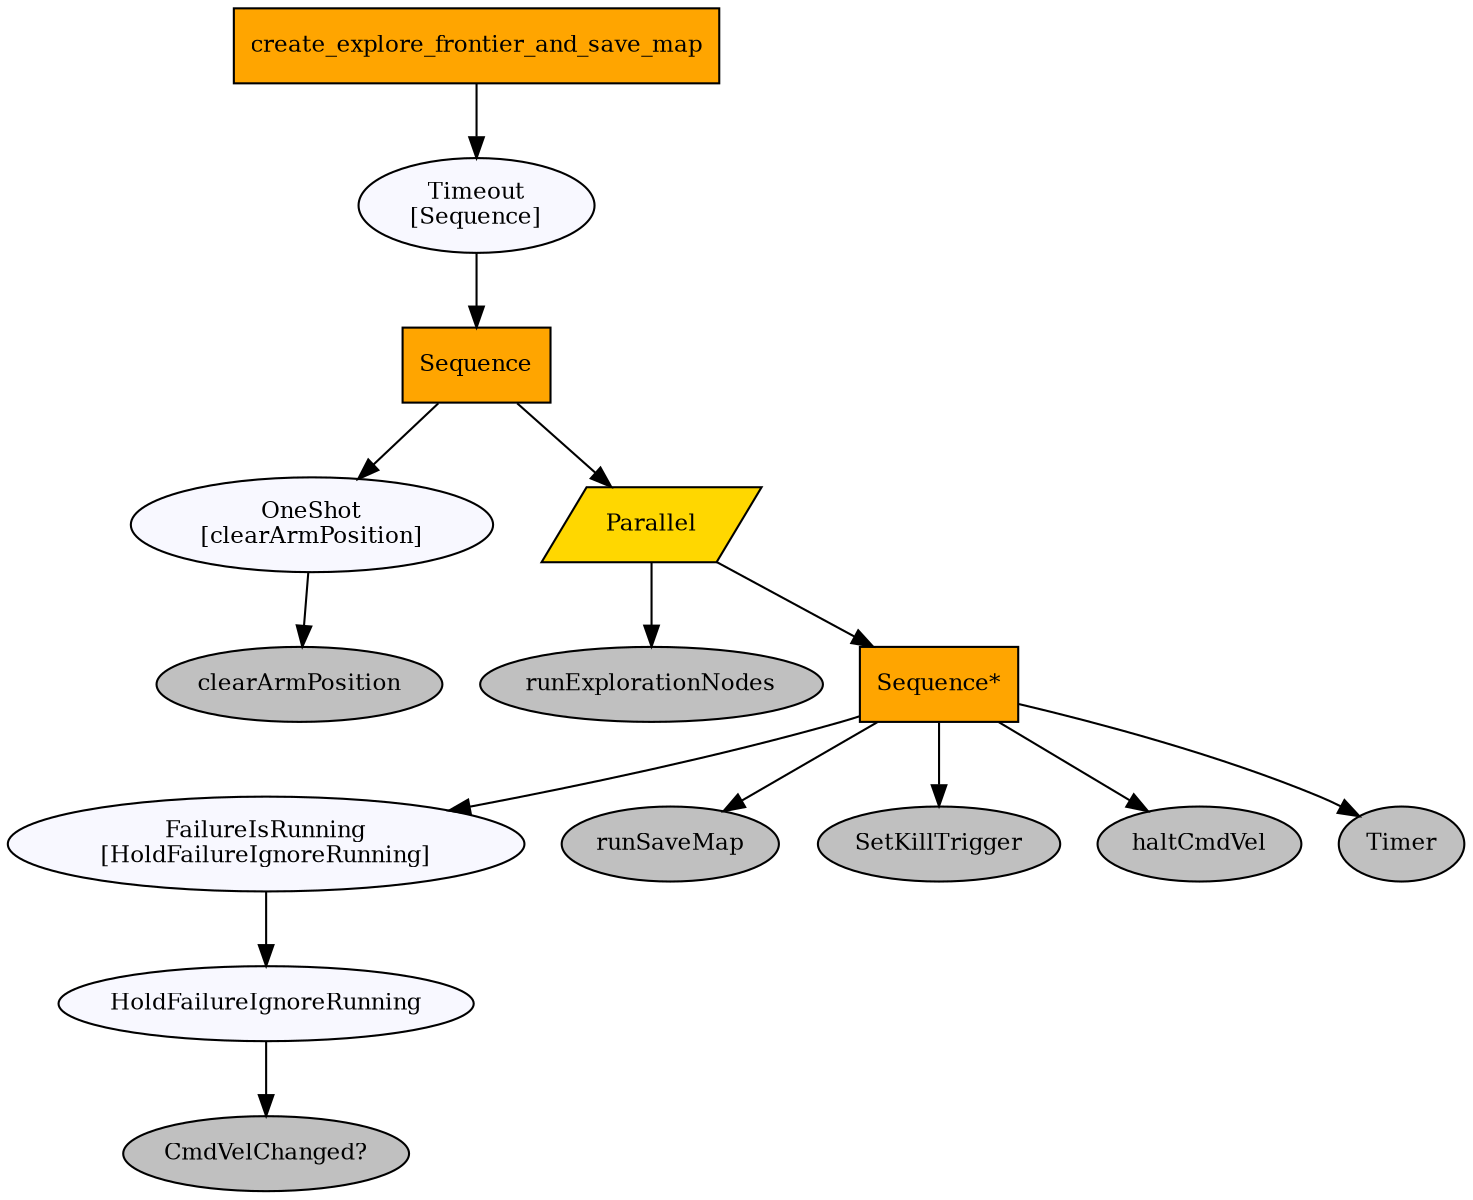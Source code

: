 digraph create_explore_frontier_and_save_map {
graph [fontname="times-roman"];
node [fontname="times-roman"];
edge [fontname="times-roman"];
create_explore_frontier_and_save_map [fillcolor=orange, fontcolor=black, fontsize=11, shape=box, style=filled];
"Timeout\n[Sequence]" [fillcolor=ghostwhite, fontcolor=black, fontsize=11, shape=ellipse, style=filled];
create_explore_frontier_and_save_map -> "Timeout\n[Sequence]";
Sequence [fillcolor=orange, fontcolor=black, fontsize=11, shape=box, style=filled];
"Timeout\n[Sequence]" -> Sequence;
"OneShot\n[clearArmPosition]" [fillcolor=ghostwhite, fontcolor=black, fontsize=11, shape=ellipse, style=filled];
Sequence -> "OneShot\n[clearArmPosition]";
clearArmPosition [fillcolor=gray, fontcolor=black, fontsize=11, shape=ellipse, style=filled];
"OneShot\n[clearArmPosition]" -> clearArmPosition;
Parallel [fillcolor=gold, fontcolor=black, fontsize=11, shape=parallelogram, style=filled];
Sequence -> Parallel;
runExplorationNodes [fillcolor=gray, fontcolor=black, fontsize=11, shape=ellipse, style=filled];
Parallel -> runExplorationNodes;
"Sequence*" [fillcolor=orange, fontcolor=black, fontsize=11, shape=box, style=filled];
Parallel -> "Sequence*";
"FailureIsRunning\n[HoldFailureIgnoreRunning]" [fillcolor=ghostwhite, fontcolor=black, fontsize=11, shape=ellipse, style=filled];
"Sequence*" -> "FailureIsRunning\n[HoldFailureIgnoreRunning]";
HoldFailureIgnoreRunning [fillcolor=ghostwhite, fontcolor=black, fontsize=11, shape=ellipse, style=filled];
"FailureIsRunning\n[HoldFailureIgnoreRunning]" -> HoldFailureIgnoreRunning;
"CmdVelChanged?" [fillcolor=gray, fontcolor=black, fontsize=11, shape=ellipse, style=filled];
HoldFailureIgnoreRunning -> "CmdVelChanged?";
runSaveMap [fillcolor=gray, fontcolor=black, fontsize=11, shape=ellipse, style=filled];
"Sequence*" -> runSaveMap;
SetKillTrigger [fillcolor=gray, fontcolor=black, fontsize=11, shape=ellipse, style=filled];
"Sequence*" -> SetKillTrigger;
haltCmdVel [fillcolor=gray, fontcolor=black, fontsize=11, shape=ellipse, style=filled];
"Sequence*" -> haltCmdVel;
Timer [fillcolor=gray, fontcolor=black, fontsize=11, shape=ellipse, style=filled];
"Sequence*" -> Timer;
}
